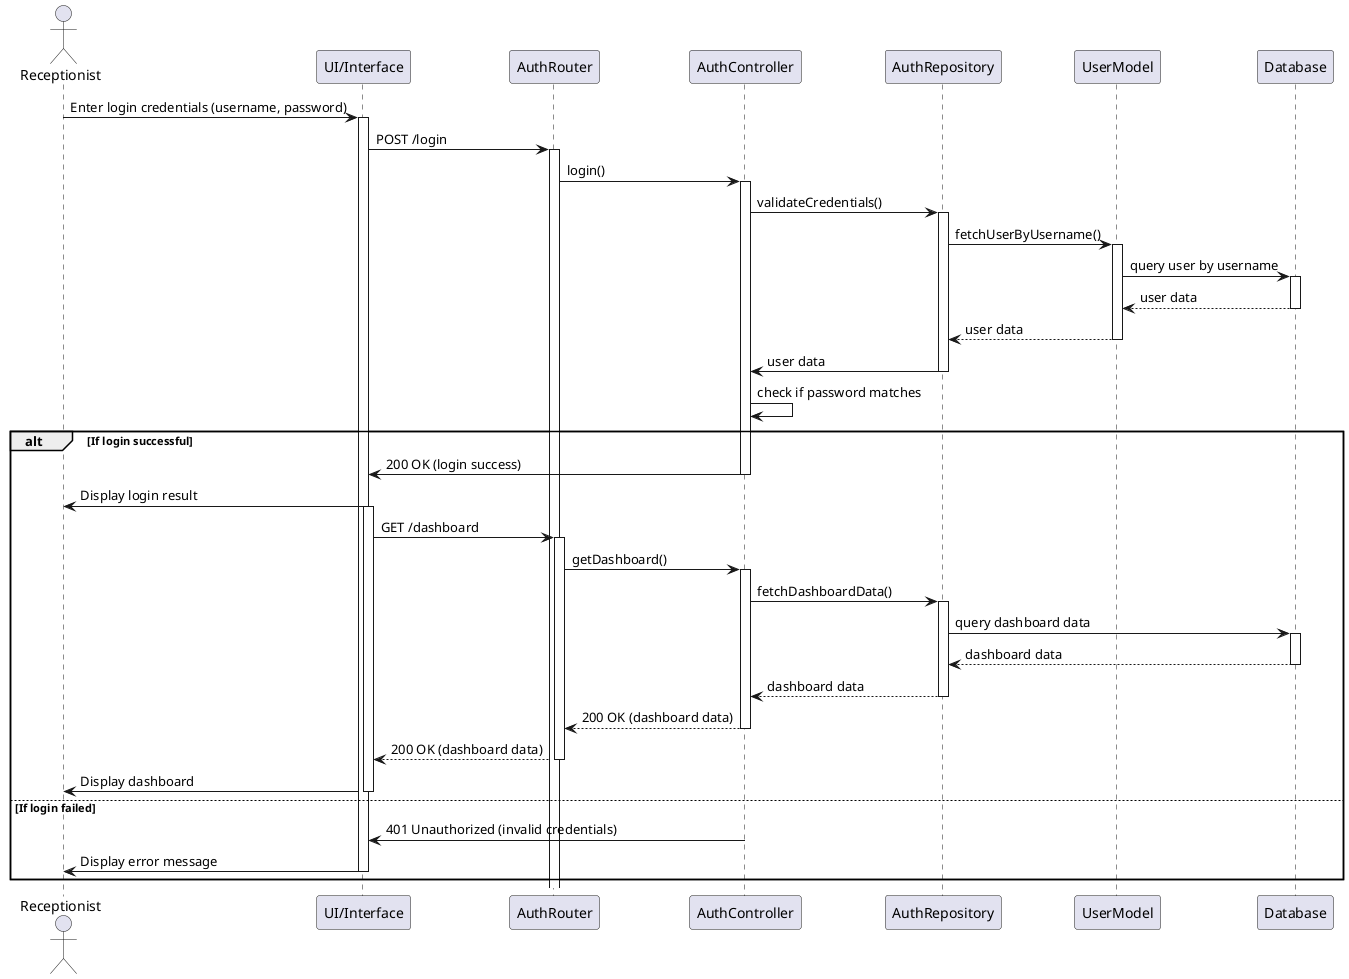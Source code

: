 @startuml
actor Receptionist
participant "UI/Interface" as UI
participant "AuthRouter" as Router
participant "AuthController" as Controller
participant "AuthRepository" as Repository
participant "UserModel" as UserModel
participant "Database" as DB

Receptionist -> UI: Enter login credentials (username, password)
activate UI
UI -> Router: POST /login
activate Router
Router -> Controller: login()
activate Controller
Controller -> Repository: validateCredentials()
activate Repository

Repository -> UserModel: fetchUserByUsername()
activate UserModel
UserModel -> DB: query user by username
activate DB
DB --> UserModel: user data
deactivate DB
UserModel --> Repository: user data
deactivate UserModel
Repository -> Controller: user data
deactivate Repository
Controller -> Controller: check if password matches

alt If login successful
    Controller -> UI: 200 OK (login success)
    deactivate Controller
    UI -> Receptionist: Display login result
    activate UI
    UI -> Router: GET /dashboard
    activate Router
    Router -> Controller: getDashboard()
    activate Controller
    Controller -> Repository: fetchDashboardData()
    activate Repository
    Repository -> DB: query dashboard data
    activate DB
    DB --> Repository: dashboard data
    deactivate DB
    Repository --> Controller: dashboard data
    deactivate Repository
    Controller --> Router: 200 OK (dashboard data)
    deactivate Controller
    Router --> UI: 200 OK (dashboard data)
    deactivate Router
    UI -> Receptionist: Display dashboard
    deactivate UI
else If login failed
    Controller -> UI: 401 Unauthorized (invalid credentials)
    deactivate Controller
    UI -> Receptionist: Display error message
    deactivate UI
end
@enduml
